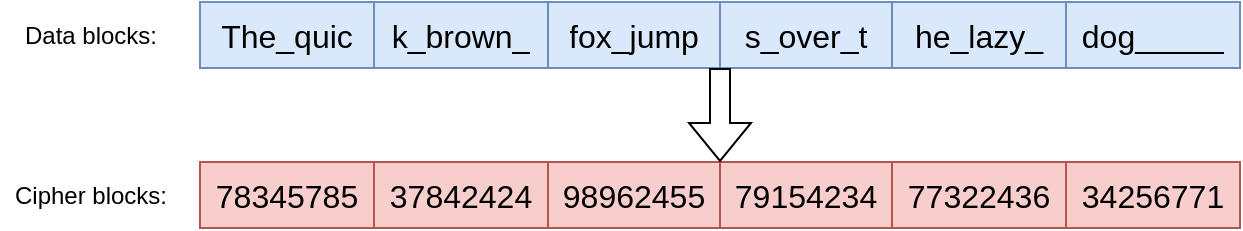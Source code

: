 <mxfile version="28.0.7">
  <diagram id="b4MWyipQEjx_qYz39yga" name="Page-1">
    <mxGraphModel dx="1426" dy="779" grid="1" gridSize="10" guides="1" tooltips="1" connect="1" arrows="1" fold="1" page="1" pageScale="1" pageWidth="850" pageHeight="1100" math="0" shadow="0">
      <root>
        <mxCell id="0" />
        <mxCell id="1" parent="0" />
        <mxCell id="5RFU6YT66W8KZaAPDYGH-1" value="" style="shape=table;startSize=0;container=1;collapsible=0;childLayout=tableLayout;fontSize=16;fillColor=#dae8fc;strokeColor=#6c8ebf;" vertex="1" parent="1">
          <mxGeometry x="200" y="40" width="520" height="33" as="geometry" />
        </mxCell>
        <mxCell id="5RFU6YT66W8KZaAPDYGH-2" value="" style="shape=tableRow;horizontal=0;startSize=0;swimlaneHead=0;swimlaneBody=0;strokeColor=inherit;top=0;left=0;bottom=0;right=0;collapsible=0;dropTarget=0;fillColor=none;points=[[0,0.5],[1,0.5]];portConstraint=eastwest;fontSize=16;" vertex="1" parent="5RFU6YT66W8KZaAPDYGH-1">
          <mxGeometry width="520" height="33" as="geometry" />
        </mxCell>
        <mxCell id="5RFU6YT66W8KZaAPDYGH-3" value="The_quic" style="shape=partialRectangle;html=1;whiteSpace=wrap;connectable=0;strokeColor=inherit;overflow=hidden;fillColor=none;top=0;left=0;bottom=0;right=0;pointerEvents=1;fontSize=16;" vertex="1" parent="5RFU6YT66W8KZaAPDYGH-2">
          <mxGeometry width="87" height="33" as="geometry">
            <mxRectangle width="87" height="33" as="alternateBounds" />
          </mxGeometry>
        </mxCell>
        <mxCell id="5RFU6YT66W8KZaAPDYGH-14" value="k_brown_" style="shape=partialRectangle;html=1;whiteSpace=wrap;connectable=0;strokeColor=inherit;overflow=hidden;fillColor=none;top=0;left=0;bottom=0;right=0;pointerEvents=1;fontSize=16;" vertex="1" parent="5RFU6YT66W8KZaAPDYGH-2">
          <mxGeometry x="87" width="87" height="33" as="geometry">
            <mxRectangle width="87" height="33" as="alternateBounds" />
          </mxGeometry>
        </mxCell>
        <mxCell id="5RFU6YT66W8KZaAPDYGH-15" value="fox_jump" style="shape=partialRectangle;html=1;whiteSpace=wrap;connectable=0;strokeColor=inherit;overflow=hidden;fillColor=none;top=0;left=0;bottom=0;right=0;pointerEvents=1;fontSize=16;" vertex="1" parent="5RFU6YT66W8KZaAPDYGH-2">
          <mxGeometry x="174" width="86" height="33" as="geometry">
            <mxRectangle width="86" height="33" as="alternateBounds" />
          </mxGeometry>
        </mxCell>
        <mxCell id="5RFU6YT66W8KZaAPDYGH-16" value="s_over_t" style="shape=partialRectangle;html=1;whiteSpace=wrap;connectable=0;strokeColor=inherit;overflow=hidden;fillColor=none;top=0;left=0;bottom=0;right=0;pointerEvents=1;fontSize=16;" vertex="1" parent="5RFU6YT66W8KZaAPDYGH-2">
          <mxGeometry x="260" width="86" height="33" as="geometry">
            <mxRectangle width="86" height="33" as="alternateBounds" />
          </mxGeometry>
        </mxCell>
        <mxCell id="5RFU6YT66W8KZaAPDYGH-4" value="he_lazy_" style="shape=partialRectangle;html=1;whiteSpace=wrap;connectable=0;strokeColor=inherit;overflow=hidden;fillColor=none;top=0;left=0;bottom=0;right=0;pointerEvents=1;fontSize=16;" vertex="1" parent="5RFU6YT66W8KZaAPDYGH-2">
          <mxGeometry x="346" width="87" height="33" as="geometry">
            <mxRectangle width="87" height="33" as="alternateBounds" />
          </mxGeometry>
        </mxCell>
        <mxCell id="5RFU6YT66W8KZaAPDYGH-5" value="dog_____" style="shape=partialRectangle;html=1;whiteSpace=wrap;connectable=0;strokeColor=inherit;overflow=hidden;fillColor=none;top=0;left=0;bottom=0;right=0;pointerEvents=1;fontSize=16;" vertex="1" parent="5RFU6YT66W8KZaAPDYGH-2">
          <mxGeometry x="433" width="87" height="33" as="geometry">
            <mxRectangle width="87" height="33" as="alternateBounds" />
          </mxGeometry>
        </mxCell>
        <mxCell id="5RFU6YT66W8KZaAPDYGH-17" value="" style="shape=table;startSize=0;container=1;collapsible=0;childLayout=tableLayout;fontSize=16;fillColor=#f8cecc;strokeColor=#b85450;" vertex="1" parent="1">
          <mxGeometry x="200" y="120" width="520" height="33" as="geometry" />
        </mxCell>
        <mxCell id="5RFU6YT66W8KZaAPDYGH-18" value="" style="shape=tableRow;horizontal=0;startSize=0;swimlaneHead=0;swimlaneBody=0;strokeColor=inherit;top=0;left=0;bottom=0;right=0;collapsible=0;dropTarget=0;fillColor=none;points=[[0,0.5],[1,0.5]];portConstraint=eastwest;fontSize=16;" vertex="1" parent="5RFU6YT66W8KZaAPDYGH-17">
          <mxGeometry width="520" height="33" as="geometry" />
        </mxCell>
        <mxCell id="5RFU6YT66W8KZaAPDYGH-19" value="78345785" style="shape=partialRectangle;html=1;whiteSpace=wrap;connectable=0;strokeColor=inherit;overflow=hidden;fillColor=none;top=0;left=0;bottom=0;right=0;pointerEvents=1;fontSize=16;" vertex="1" parent="5RFU6YT66W8KZaAPDYGH-18">
          <mxGeometry width="87" height="33" as="geometry">
            <mxRectangle width="87" height="33" as="alternateBounds" />
          </mxGeometry>
        </mxCell>
        <mxCell id="5RFU6YT66W8KZaAPDYGH-20" value="37842424" style="shape=partialRectangle;html=1;whiteSpace=wrap;connectable=0;strokeColor=inherit;overflow=hidden;fillColor=none;top=0;left=0;bottom=0;right=0;pointerEvents=1;fontSize=16;" vertex="1" parent="5RFU6YT66W8KZaAPDYGH-18">
          <mxGeometry x="87" width="87" height="33" as="geometry">
            <mxRectangle width="87" height="33" as="alternateBounds" />
          </mxGeometry>
        </mxCell>
        <mxCell id="5RFU6YT66W8KZaAPDYGH-21" value="98962455" style="shape=partialRectangle;html=1;whiteSpace=wrap;connectable=0;strokeColor=inherit;overflow=hidden;fillColor=none;top=0;left=0;bottom=0;right=0;pointerEvents=1;fontSize=16;" vertex="1" parent="5RFU6YT66W8KZaAPDYGH-18">
          <mxGeometry x="174" width="86" height="33" as="geometry">
            <mxRectangle width="86" height="33" as="alternateBounds" />
          </mxGeometry>
        </mxCell>
        <mxCell id="5RFU6YT66W8KZaAPDYGH-22" value="79154234" style="shape=partialRectangle;html=1;whiteSpace=wrap;connectable=0;strokeColor=inherit;overflow=hidden;fillColor=none;top=0;left=0;bottom=0;right=0;pointerEvents=1;fontSize=16;" vertex="1" parent="5RFU6YT66W8KZaAPDYGH-18">
          <mxGeometry x="260" width="86" height="33" as="geometry">
            <mxRectangle width="86" height="33" as="alternateBounds" />
          </mxGeometry>
        </mxCell>
        <mxCell id="5RFU6YT66W8KZaAPDYGH-23" value="77322436" style="shape=partialRectangle;html=1;whiteSpace=wrap;connectable=0;strokeColor=inherit;overflow=hidden;fillColor=none;top=0;left=0;bottom=0;right=0;pointerEvents=1;fontSize=16;" vertex="1" parent="5RFU6YT66W8KZaAPDYGH-18">
          <mxGeometry x="346" width="87" height="33" as="geometry">
            <mxRectangle width="87" height="33" as="alternateBounds" />
          </mxGeometry>
        </mxCell>
        <mxCell id="5RFU6YT66W8KZaAPDYGH-24" value="34256771" style="shape=partialRectangle;html=1;whiteSpace=wrap;connectable=0;strokeColor=inherit;overflow=hidden;fillColor=none;top=0;left=0;bottom=0;right=0;pointerEvents=1;fontSize=16;" vertex="1" parent="5RFU6YT66W8KZaAPDYGH-18">
          <mxGeometry x="433" width="87" height="33" as="geometry">
            <mxRectangle width="87" height="33" as="alternateBounds" />
          </mxGeometry>
        </mxCell>
        <mxCell id="5RFU6YT66W8KZaAPDYGH-25" value="Data blocks:" style="text;html=1;align=center;verticalAlign=middle;resizable=0;points=[];autosize=1;strokeColor=none;fillColor=none;" vertex="1" parent="1">
          <mxGeometry x="105" y="41.5" width="80" height="30" as="geometry" />
        </mxCell>
        <mxCell id="5RFU6YT66W8KZaAPDYGH-26" value="Cipher blocks:" style="text;html=1;align=center;verticalAlign=middle;resizable=0;points=[];autosize=1;strokeColor=none;fillColor=none;" vertex="1" parent="1">
          <mxGeometry x="100" y="121.5" width="90" height="30" as="geometry" />
        </mxCell>
        <mxCell id="5RFU6YT66W8KZaAPDYGH-27" value="" style="endArrow=classic;html=1;rounded=0;shape=flexArrow;" edge="1" parent="1" source="5RFU6YT66W8KZaAPDYGH-2" target="5RFU6YT66W8KZaAPDYGH-18">
          <mxGeometry width="50" height="50" relative="1" as="geometry">
            <mxPoint x="320" y="280" as="sourcePoint" />
            <mxPoint x="370" y="230" as="targetPoint" />
          </mxGeometry>
        </mxCell>
      </root>
    </mxGraphModel>
  </diagram>
</mxfile>
